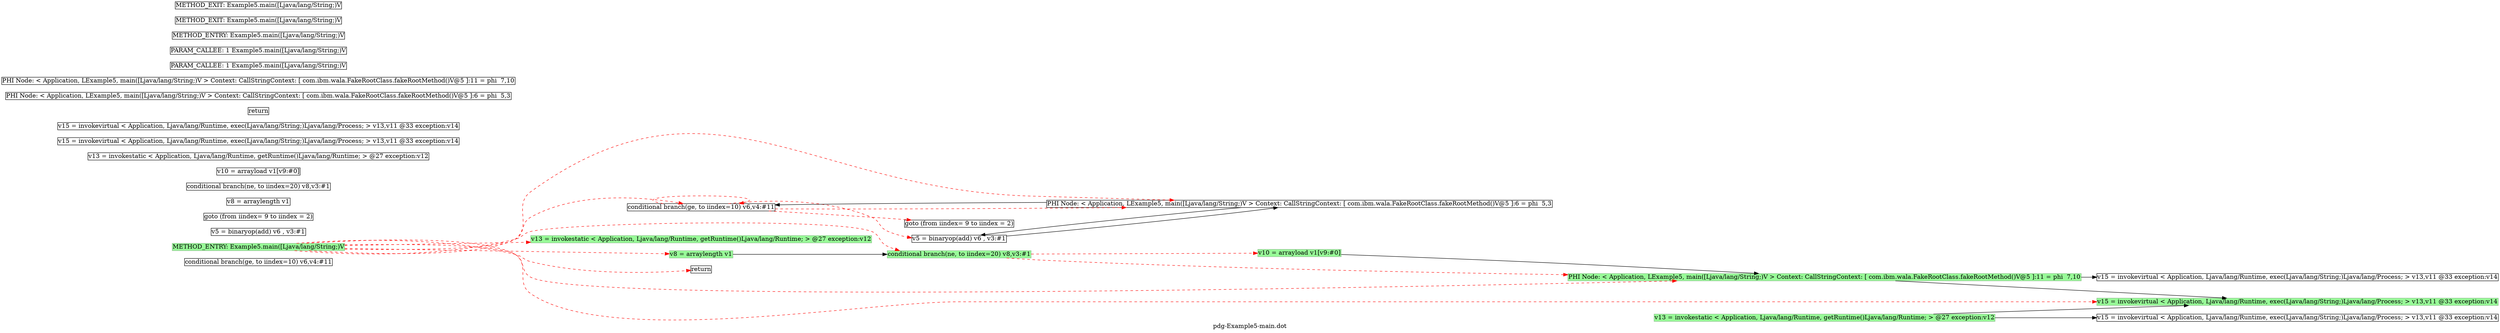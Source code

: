 digraph G {
	rankdir=LR
	graph[label="pdg-Example5-main.dot"];
	node[style=filled,fillcolor ="white",shape=box,margin=0.02,width=0,height=0];
	"conditional branch(ge, to iindex=10) v6,v4:#11"	N0[label=<conditional branch(ge, to iindex=10) v6,v4:#11>fillcolor=white,color=black];
	"v5 = binaryop(add) v6 , v3:#1"	N1[label=<v5 = binaryop(add) v6 , v3:#1>fillcolor=white,color=black];
	"goto (from iindex= 9 to iindex = 2)"	N2[label=<goto (from iindex= 9 to iindex = 2)>fillcolor=white,color=black];
	"v8 = arraylength v1"	N3[label=<v8 = arraylength v1>fillcolor=palegreen,color=darkseagreen];
	"conditional branch(ne, to iindex=20) v8,v3:#1"	N4[label=<conditional branch(ne, to iindex=20) v8,v3:#1>fillcolor=palegreen,color=darkseagreen];
	"v10 = arrayload v1[v9:#0]"	N5[label=<v10 = arrayload v1[v9:#0]>fillcolor=palegreen,color=darkseagreen];
	"v13 = invokestatic < Application, Ljava/lang/Runtime, getRuntime()Ljava/lang/Runtime; > @27 exception:v12"	N6[label=<v13 = invokestatic < Application, Ljava/lang/Runtime, getRuntime()Ljava/lang/Runtime; > @27 exception:v12>fillcolor=palegreen,color=darkseagreen];
	"v13 = invokestatic < Application, Ljava/lang/Runtime, getRuntime()Ljava/lang/Runtime; > @27 exception:v12"	N7[label=<v13 = invokestatic < Application, Ljava/lang/Runtime, getRuntime()Ljava/lang/Runtime; > @27 exception:v12>fillcolor=palegreen,color=darkseagreen];
	"v15 = invokevirtual < Application, Ljava/lang/Runtime, exec(Ljava/lang/String;)Ljava/lang/Process; > v13,v11 @33 exception:v14"	N8[label=<v15 = invokevirtual < Application, Ljava/lang/Runtime, exec(Ljava/lang/String;)Ljava/lang/Process; > v13,v11 @33 exception:v14>fillcolor=palegreen,color=darkseagreen];
	"v15 = invokevirtual < Application, Ljava/lang/Runtime, exec(Ljava/lang/String;)Ljava/lang/Process; > v13,v11 @33 exception:v14"	N9[label=<v15 = invokevirtual < Application, Ljava/lang/Runtime, exec(Ljava/lang/String;)Ljava/lang/Process; > v13,v11 @33 exception:v14>fillcolor=white,color=black];
	"v15 = invokevirtual < Application, Ljava/lang/Runtime, exec(Ljava/lang/String;)Ljava/lang/Process; > v13,v11 @33 exception:v14"	N10[label=<v15 = invokevirtual < Application, Ljava/lang/Runtime, exec(Ljava/lang/String;)Ljava/lang/Process; > v13,v11 @33 exception:v14>fillcolor=white,color=black];
	"v15 = invokevirtual < Application, Ljava/lang/Runtime, exec(Ljava/lang/String;)Ljava/lang/Process; > v13,v11 @33 exception:v14"	N11[label=<v15 = invokevirtual < Application, Ljava/lang/Runtime, exec(Ljava/lang/String;)Ljava/lang/Process; > v13,v11 @33 exception:v14>fillcolor=white,color=black];
	"return"	N12[label=<return>fillcolor=white,color=black];
	"PHI Node: < Application, LExample5, main([Ljava/lang/String;)V > Context: CallStringContext: [ com.ibm.wala.FakeRootClass.fakeRootMethod()V@5 ]:6 = phi  5,3"	N13[label=<PHI Node: < Application, LExample5, main([Ljava/lang/String;)V > Context: CallStringContext: [ com.ibm.wala.FakeRootClass.fakeRootMethod()V@5 ]:6 = phi  5,3>fillcolor=white,color=black];
	"PHI Node: < Application, LExample5, main([Ljava/lang/String;)V > Context: CallStringContext: [ com.ibm.wala.FakeRootClass.fakeRootMethod()V@5 ]:11 = phi  7,10"	N14[label=<PHI Node: < Application, LExample5, main([Ljava/lang/String;)V > Context: CallStringContext: [ com.ibm.wala.FakeRootClass.fakeRootMethod()V@5 ]:11 = phi  7,10>fillcolor=palegreen,color=darkseagreen];
	"PARAM_CALLEE: 1 Example5.main([Ljava/lang/String;)V"	N15[label=<PARAM_CALLEE: 1 Example5.main([Ljava/lang/String;)V>fillcolor=white,color=black];
	"METHOD_ENTRY: Example5.main([Ljava/lang/String;)V"	N16[label=<METHOD_ENTRY: Example5.main([Ljava/lang/String;)V>fillcolor=palegreen,color=darkseagreen];
	"METHOD_EXIT: Example5.main([Ljava/lang/String;)V"	N17[label=<METHOD_EXIT: Example5.main([Ljava/lang/String;)V>fillcolor=white,color=black];
	N0 -> N0[color="0.002 0.999 0.999",style=dashed];
	N0 -> N1[color="0.002 0.999 0.999",style=dashed];
	N0 -> N2[color="0.002 0.999 0.999",style=dashed];
	N0 -> N13[color="0.002 0.999 0.999",style=dashed];
	N1 -> N13[color="black",style=solid];
	N3 -> N4[color="black",style=solid];
	N4 -> N5[color="0.002 0.999 0.999",style=dashed];
	N4 -> N14[color="0.002 0.999 0.999",style=dashed];
	N5 -> N14[color="black",style=solid];
	N7 -> N8[color="black",style=solid];
	N7 -> N9[color="black",style=solid];
	N13 -> N0[color="black",style=solid];
	N13 -> N1[color="black",style=solid];
	N14 -> N8[color="black",style=solid];
	N14 -> N10[color="black",style=solid];
	N16 -> N0[color="0.002 0.999 0.999",style=dashed];
	N16 -> N3[color="0.002 0.999 0.999",style=dashed];
	N16 -> N4[color="0.002 0.999 0.999",style=dashed];
	N16 -> N6[color="0.002 0.999 0.999",style=dashed];
	N16 -> N8[color="0.002 0.999 0.999",style=dashed];
	N16 -> N12[color="0.002 0.999 0.999",style=dashed];
	N16 -> N13[color="0.002 0.999 0.999",style=dashed];
	N16 -> N14[color="0.002 0.999 0.999",style=dashed];
}
